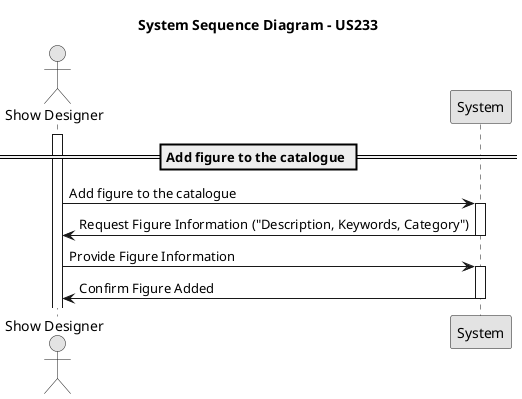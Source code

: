 @startuml
skinparam monochrome true
skinparam packageStyle rectangle
skinparam shadowing false

actor "Show Designer" as showDesigner
participant "System" as system

title System Sequence Diagram - US233

== Add figure to the catalogue ==
activate showDesigner

showDesigner -> system : Add figure to the catalogue
activate system

system -> showDesigner : Request Figure Information ("Description, Keywords, Category")
deactivate system
showDesigner -> system : Provide Figure Information

activate system

system -> showDesigner : Confirm Figure Added
deactivate system



@enduml
